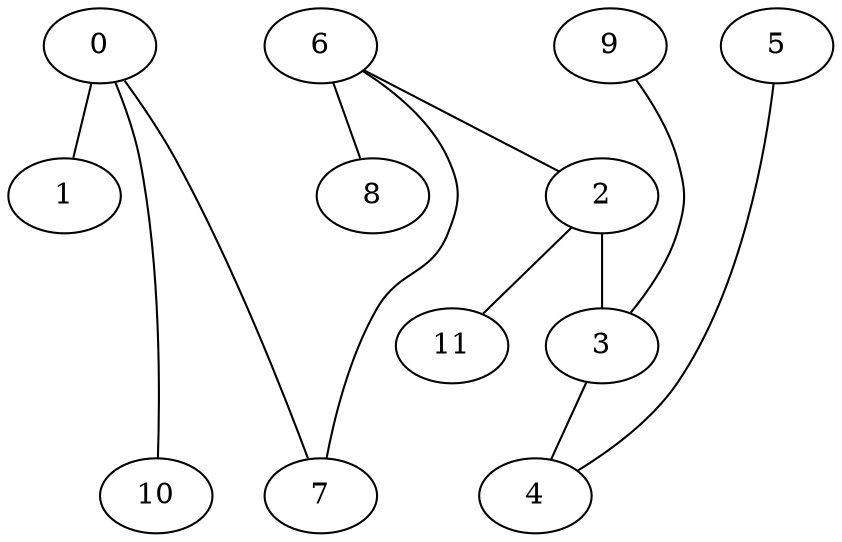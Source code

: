 strict graph {


	"10" [  weight=0 ];

	"10" [  weight=0 ];

	"0" [  weight=0 ];

	"0" -- "10" [  weight=0 ];

	"0" -- "7" [  weight=0 ];

	"0" -- "1" [  weight=0 ];

	"6" [  weight=0 ];

	"6" -- "2" [  weight=0 ];

	"6" -- "7" [  weight=0 ];

	"6" -- "8" [  weight=0 ];

	"2" [  weight=0 ];

	"2" -- "6" [  weight=0 ];

	"2" -- "11" [  weight=0 ];

	"2" -- "3" [  weight=0 ];

	"1" [  weight=0 ];

	"1" [  weight=0 ];

	"8" [  weight=0 ];

	"8" -- "6" [  weight=0 ];

	"7" [  weight=0 ];

	"7" [  weight=0 ];

	"7" -- "6" [  weight=0 ];

	"11" [  weight=0 ];

	"11" -- "2" [  weight=0 ];

	"9" [  weight=0 ];

	"9" -- "3" [  weight=0 ];

	"5" [  weight=0 ];

	"5" -- "4" [  weight=0 ];

	"3" [  weight=0 ];

	"3" -- "2" [  weight=0 ];

	"3" -- "9" [  weight=0 ];

	"3" -- "4" [  weight=0 ];

	"4" [  weight=0 ];

	"4" -- "3" [  weight=0 ];

	"4" -- "5" [  weight=0 ];

}

